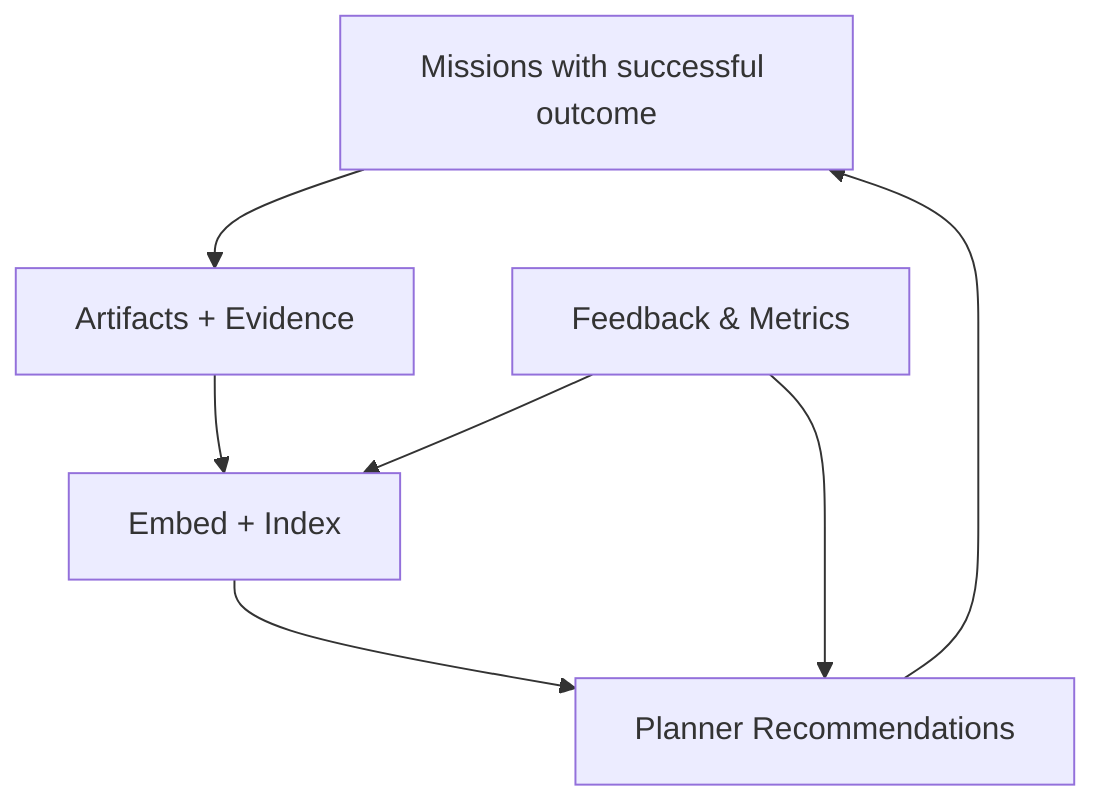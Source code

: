 flowchart TD
  Success[Missions with successful outcome]
  Artifacts[Artifacts + Evidence]
  Embeddings[Embed + Index]
  Recommendations[Planner Recommendations]
  Feedback[Feedback & Metrics]

  Success --> Artifacts
  Artifacts --> Embeddings
  Embeddings --> Recommendations
  Recommendations --> Success
  Feedback --> Recommendations
  Feedback --> Embeddings